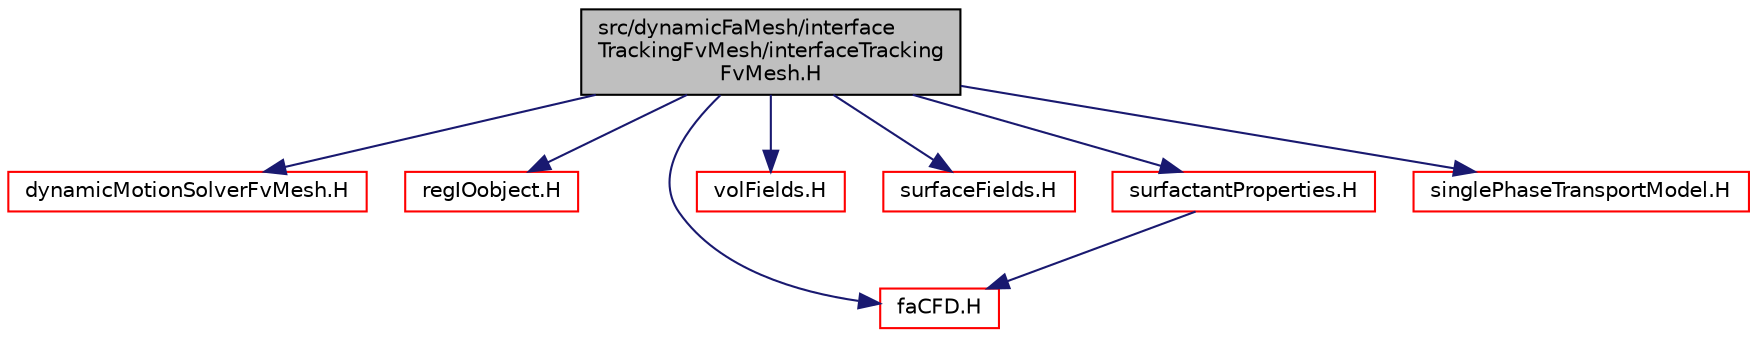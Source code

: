 digraph "src/dynamicFaMesh/interfaceTrackingFvMesh/interfaceTrackingFvMesh.H"
{
  bgcolor="transparent";
  edge [fontname="Helvetica",fontsize="10",labelfontname="Helvetica",labelfontsize="10"];
  node [fontname="Helvetica",fontsize="10",shape=record];
  Node1 [label="src/dynamicFaMesh/interface\lTrackingFvMesh/interfaceTracking\lFvMesh.H",height=0.2,width=0.4,color="black", fillcolor="grey75", style="filled" fontcolor="black"];
  Node1 -> Node2 [color="midnightblue",fontsize="10",style="solid",fontname="Helvetica"];
  Node2 [label="dynamicMotionSolverFvMesh.H",height=0.2,width=0.4,color="red",URL="$dynamicMotionSolverFvMesh_8H.html"];
  Node1 -> Node3 [color="midnightblue",fontsize="10",style="solid",fontname="Helvetica"];
  Node3 [label="regIOobject.H",height=0.2,width=0.4,color="red",URL="$regIOobject_8H.html"];
  Node1 -> Node4 [color="midnightblue",fontsize="10",style="solid",fontname="Helvetica"];
  Node4 [label="faCFD.H",height=0.2,width=0.4,color="red",URL="$faCFD_8H.html"];
  Node1 -> Node5 [color="midnightblue",fontsize="10",style="solid",fontname="Helvetica"];
  Node5 [label="volFields.H",height=0.2,width=0.4,color="red",URL="$volFields_8H.html"];
  Node1 -> Node6 [color="midnightblue",fontsize="10",style="solid",fontname="Helvetica"];
  Node6 [label="surfaceFields.H",height=0.2,width=0.4,color="red",URL="$surfaceFields_8H.html",tooltip="Foam::surfaceFields. "];
  Node1 -> Node7 [color="midnightblue",fontsize="10",style="solid",fontname="Helvetica"];
  Node7 [label="surfactantProperties.H",height=0.2,width=0.4,color="red",URL="$surfactantProperties_8H.html"];
  Node7 -> Node4 [color="midnightblue",fontsize="10",style="solid",fontname="Helvetica"];
  Node1 -> Node8 [color="midnightblue",fontsize="10",style="solid",fontname="Helvetica"];
  Node8 [label="singlePhaseTransportModel.H",height=0.2,width=0.4,color="red",URL="$singlePhaseTransportModel_8H.html"];
}
